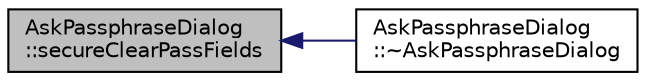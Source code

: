 digraph "AskPassphraseDialog::secureClearPassFields"
{
  edge [fontname="Helvetica",fontsize="10",labelfontname="Helvetica",labelfontsize="10"];
  node [fontname="Helvetica",fontsize="10",shape=record];
  rankdir="LR";
  Node14 [label="AskPassphraseDialog\l::secureClearPassFields",height=0.2,width=0.4,color="black", fillcolor="grey75", style="filled", fontcolor="black"];
  Node14 -> Node15 [dir="back",color="midnightblue",fontsize="10",style="solid",fontname="Helvetica"];
  Node15 [label="AskPassphraseDialog\l::~AskPassphraseDialog",height=0.2,width=0.4,color="black", fillcolor="white", style="filled",URL="$d8/d70/class_ask_passphrase_dialog.html#ab5f923af5131db88c6a44a15559b461c"];
}
